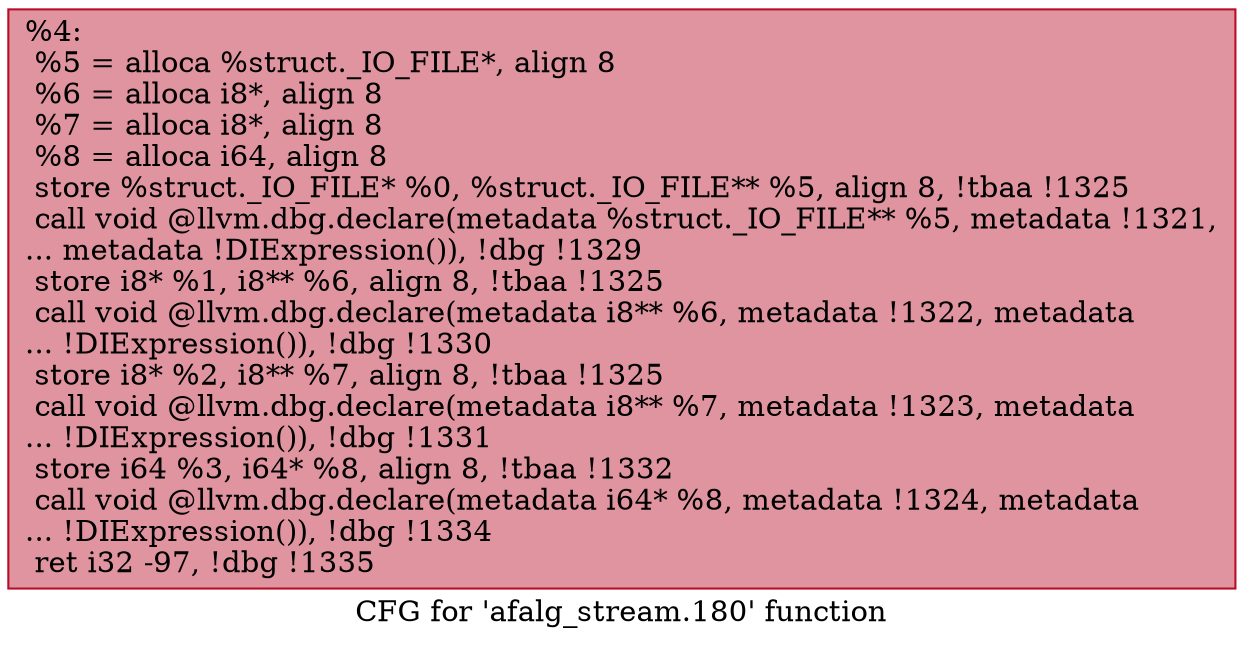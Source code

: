digraph "CFG for 'afalg_stream.180' function" {
	label="CFG for 'afalg_stream.180' function";

	Node0x20ad780 [shape=record,color="#b70d28ff", style=filled, fillcolor="#b70d2870",label="{%4:\l  %5 = alloca %struct._IO_FILE*, align 8\l  %6 = alloca i8*, align 8\l  %7 = alloca i8*, align 8\l  %8 = alloca i64, align 8\l  store %struct._IO_FILE* %0, %struct._IO_FILE** %5, align 8, !tbaa !1325\l  call void @llvm.dbg.declare(metadata %struct._IO_FILE** %5, metadata !1321,\l... metadata !DIExpression()), !dbg !1329\l  store i8* %1, i8** %6, align 8, !tbaa !1325\l  call void @llvm.dbg.declare(metadata i8** %6, metadata !1322, metadata\l... !DIExpression()), !dbg !1330\l  store i8* %2, i8** %7, align 8, !tbaa !1325\l  call void @llvm.dbg.declare(metadata i8** %7, metadata !1323, metadata\l... !DIExpression()), !dbg !1331\l  store i64 %3, i64* %8, align 8, !tbaa !1332\l  call void @llvm.dbg.declare(metadata i64* %8, metadata !1324, metadata\l... !DIExpression()), !dbg !1334\l  ret i32 -97, !dbg !1335\l}"];
}
